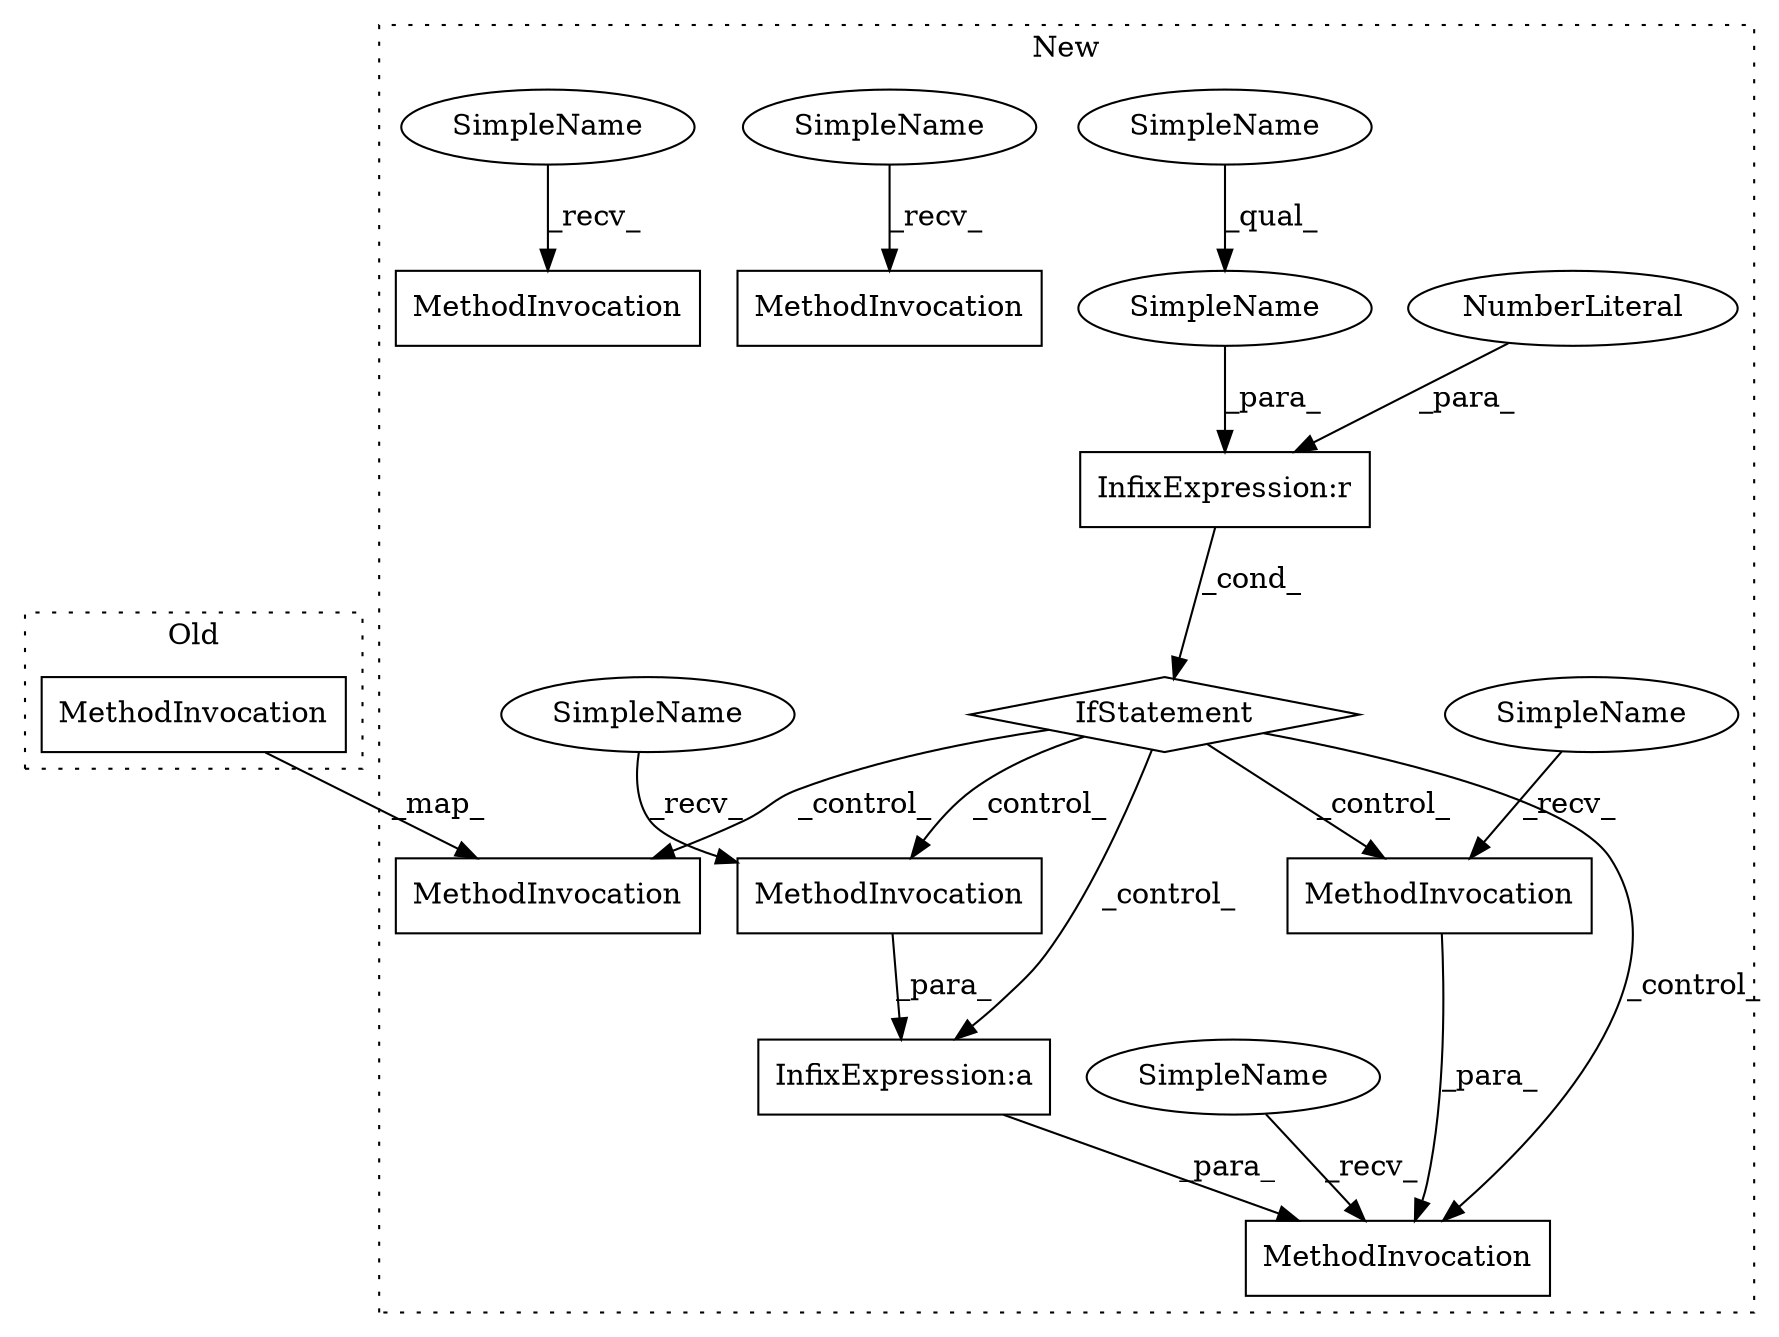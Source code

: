 digraph G {
subgraph cluster0 {
5 [label="MethodInvocation" a="32" s="10626,10708" l="5,1" shape="box"];
label = "Old";
style="dotted";
}
subgraph cluster1 {
1 [label="IfStatement" a="25" s="13677,13701" l="9,2" shape="diamond"];
2 [label="MethodInvocation" a="32" s="14136" l="9" shape="box"];
3 [label="MethodInvocation" a="32" s="13507" l="9" shape="box"];
4 [label="MethodInvocation" a="32" s="14127,14203" l="5,1" shape="box"];
6 [label="MethodInvocation" a="32" s="14193,14202" l="8,1" shape="box"];
7 [label="MethodInvocation" a="32" s="13720,13785" l="5,1" shape="box"];
8 [label="MethodInvocation" a="32" s="13581,13666" l="5,1" shape="box"];
9 [label="NumberLiteral" a="34" s="13700" l="1" shape="ellipse"];
10 [label="SimpleName" a="42" s="14132" l="3" shape="ellipse"];
11 [label="SimpleName" a="42" s="13686" l="4" shape="ellipse"];
12 [label="SimpleName" a="42" s="14120" l="6" shape="ellipse"];
13 [label="SimpleName" a="42" s="14190" l="2" shape="ellipse"];
14 [label="SimpleName" a="42" s="13503" l="3" shape="ellipse"];
15 [label="SimpleName" a="42" s="13574" l="6" shape="ellipse"];
16 [label="SimpleName" a="42" s="13686" l="10" shape="ellipse"];
17 [label="InfixExpression:a" a="27" s="14145" l="-13" shape="box"];
18 [label="InfixExpression:r" a="27" s="13696" l="4" shape="box"];
label = "New";
style="dotted";
}
1 -> 6 [label="_control_"];
1 -> 4 [label="_control_"];
1 -> 17 [label="_control_"];
1 -> 2 [label="_control_"];
1 -> 7 [label="_control_"];
2 -> 17 [label="_para_"];
5 -> 7 [label="_map_"];
6 -> 4 [label="_para_"];
9 -> 18 [label="_para_"];
10 -> 2 [label="_recv_"];
11 -> 16 [label="_qual_"];
12 -> 4 [label="_recv_"];
13 -> 6 [label="_recv_"];
14 -> 3 [label="_recv_"];
15 -> 8 [label="_recv_"];
16 -> 18 [label="_para_"];
17 -> 4 [label="_para_"];
18 -> 1 [label="_cond_"];
}